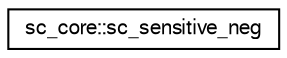 digraph "Graphical Class Hierarchy"
{
  edge [fontname="FreeSans",fontsize="10",labelfontname="FreeSans",labelfontsize="10"];
  node [fontname="FreeSans",fontsize="10",shape=record];
  rankdir="LR";
  Node0 [label="sc_core::sc_sensitive_neg",height=0.2,width=0.4,color="black", fillcolor="white", style="filled",URL="$a01964.html"];
}
